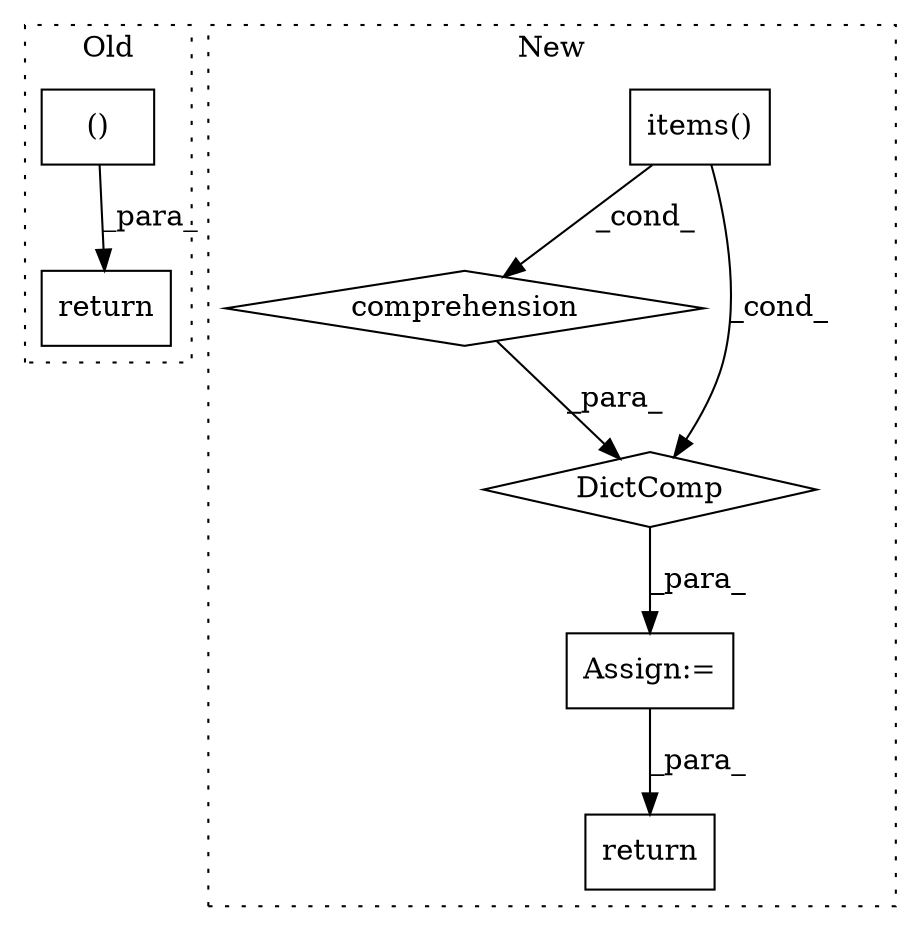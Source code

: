 digraph G {
subgraph cluster0 {
1 [label="return" a="93" s="4197" l="7" shape="box"];
7 [label="()" a="54" s="4219" l="14" shape="box"];
label = "Old";
style="dotted";
}
subgraph cluster1 {
2 [label="items()" a="75" s="4480" l="11" shape="box"];
3 [label="return" a="93" s="4521" l="7" shape="box"];
4 [label="comprehension" a="45" s="4469" l="3" shape="diamond"];
5 [label="DictComp" a="84" s="4460" l="32" shape="diamond"];
6 [label="Assign:=" a="68" s="4457" l="3" shape="box"];
label = "New";
style="dotted";
}
2 -> 4 [label="_cond_"];
2 -> 5 [label="_cond_"];
4 -> 5 [label="_para_"];
5 -> 6 [label="_para_"];
6 -> 3 [label="_para_"];
7 -> 1 [label="_para_"];
}